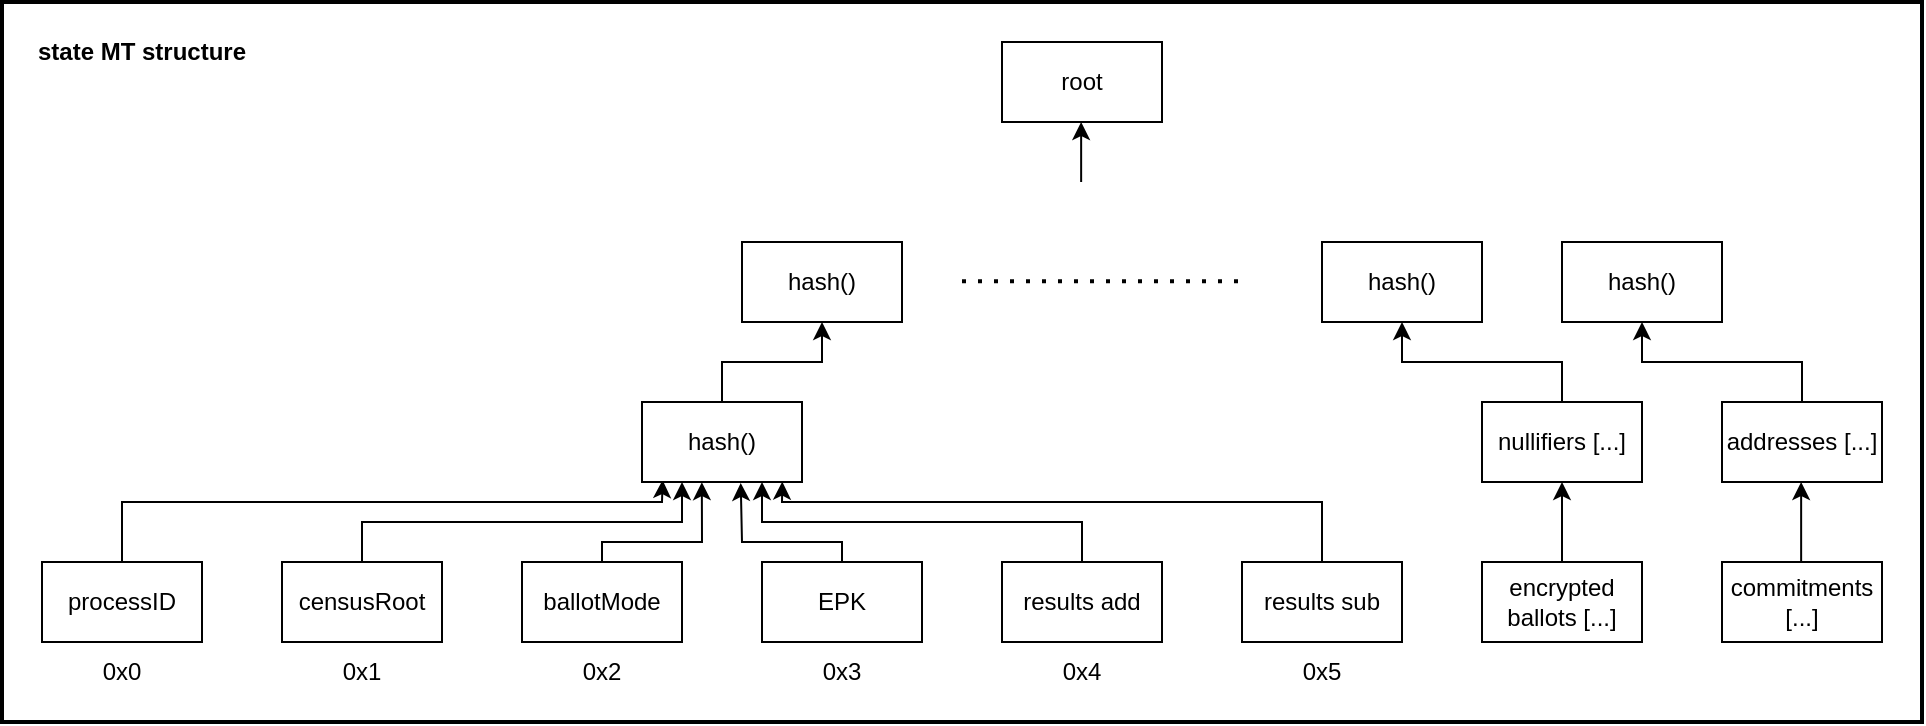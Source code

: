 <mxfile version="26.3.0">
  <diagram name="Page-1" id="oUAoi1-TfJVtmyUlhwCi">
    <mxGraphModel dx="1383" dy="1869" grid="1" gridSize="10" guides="1" tooltips="1" connect="1" arrows="1" fold="1" page="1" pageScale="1" pageWidth="850" pageHeight="1100" math="0" shadow="0">
      <root>
        <mxCell id="0" />
        <mxCell id="1" parent="0" />
        <mxCell id="ZugXrchefKqxSvf9OSXH-40" value="" style="rounded=0;whiteSpace=wrap;html=1;strokeWidth=2;" vertex="1" parent="1">
          <mxGeometry x="20" width="960" height="360" as="geometry" />
        </mxCell>
        <mxCell id="ZugXrchefKqxSvf9OSXH-1" value="root" style="rounded=0;whiteSpace=wrap;html=1;" vertex="1" parent="1">
          <mxGeometry x="520" y="20" width="80" height="40" as="geometry" />
        </mxCell>
        <mxCell id="ZugXrchefKqxSvf9OSXH-2" value="processID" style="rounded=0;whiteSpace=wrap;html=1;" vertex="1" parent="1">
          <mxGeometry x="40" y="280" width="80" height="40" as="geometry" />
        </mxCell>
        <mxCell id="ZugXrchefKqxSvf9OSXH-3" value="censusRoot" style="rounded=0;whiteSpace=wrap;html=1;" vertex="1" parent="1">
          <mxGeometry x="160" y="280" width="80" height="40" as="geometry" />
        </mxCell>
        <mxCell id="ZugXrchefKqxSvf9OSXH-4" value="ballotMode" style="rounded=0;whiteSpace=wrap;html=1;" vertex="1" parent="1">
          <mxGeometry x="280" y="280" width="80" height="40" as="geometry" />
        </mxCell>
        <mxCell id="ZugXrchefKqxSvf9OSXH-5" value="EPK" style="rounded=0;whiteSpace=wrap;html=1;" vertex="1" parent="1">
          <mxGeometry x="400" y="280" width="80" height="40" as="geometry" />
        </mxCell>
        <mxCell id="ZugXrchefKqxSvf9OSXH-7" value="results add" style="rounded=0;whiteSpace=wrap;html=1;" vertex="1" parent="1">
          <mxGeometry x="520" y="280" width="80" height="40" as="geometry" />
        </mxCell>
        <mxCell id="ZugXrchefKqxSvf9OSXH-8" value="results sub" style="rounded=0;whiteSpace=wrap;html=1;" vertex="1" parent="1">
          <mxGeometry x="640" y="280" width="80" height="40" as="geometry" />
        </mxCell>
        <mxCell id="ZugXrchefKqxSvf9OSXH-9" value="encrypted ballots [...]" style="rounded=0;whiteSpace=wrap;html=1;" vertex="1" parent="1">
          <mxGeometry x="760" y="280" width="80" height="40" as="geometry" />
        </mxCell>
        <mxCell id="ZugXrchefKqxSvf9OSXH-10" value="commitments [...]" style="rounded=0;whiteSpace=wrap;html=1;" vertex="1" parent="1">
          <mxGeometry x="880" y="280" width="80" height="40" as="geometry" />
        </mxCell>
        <mxCell id="ZugXrchefKqxSvf9OSXH-11" value="nullifiers [...]" style="rounded=0;whiteSpace=wrap;html=1;" vertex="1" parent="1">
          <mxGeometry x="760" y="200" width="80" height="40" as="geometry" />
        </mxCell>
        <mxCell id="ZugXrchefKqxSvf9OSXH-12" value="addresses [...]" style="rounded=0;whiteSpace=wrap;html=1;" vertex="1" parent="1">
          <mxGeometry x="880" y="200" width="80" height="40" as="geometry" />
        </mxCell>
        <mxCell id="ZugXrchefKqxSvf9OSXH-14" value="" style="endArrow=classic;html=1;rounded=0;entryX=0.129;entryY=0.976;entryDx=0;entryDy=0;entryPerimeter=0;exitX=0.5;exitY=0;exitDx=0;exitDy=0;" edge="1" parent="1" source="ZugXrchefKqxSvf9OSXH-2" target="ZugXrchefKqxSvf9OSXH-15">
          <mxGeometry width="50" height="50" relative="1" as="geometry">
            <mxPoint x="70" y="280" as="sourcePoint" />
            <mxPoint x="330" y="240" as="targetPoint" />
            <Array as="points">
              <mxPoint x="80" y="250" />
              <mxPoint x="210" y="250" />
              <mxPoint x="350" y="250" />
            </Array>
          </mxGeometry>
        </mxCell>
        <mxCell id="ZugXrchefKqxSvf9OSXH-15" value="hash()" style="rounded=0;whiteSpace=wrap;html=1;" vertex="1" parent="1">
          <mxGeometry x="340" y="200" width="80" height="40" as="geometry" />
        </mxCell>
        <mxCell id="ZugXrchefKqxSvf9OSXH-16" value="" style="endArrow=classic;html=1;rounded=0;entryX=0.25;entryY=1;entryDx=0;entryDy=0;" edge="1" parent="1" target="ZugXrchefKqxSvf9OSXH-15">
          <mxGeometry width="50" height="50" relative="1" as="geometry">
            <mxPoint x="200" y="280" as="sourcePoint" />
            <mxPoint x="460" y="240" as="targetPoint" />
            <Array as="points">
              <mxPoint x="200" y="260" />
              <mxPoint x="340" y="260" />
              <mxPoint x="360" y="260" />
            </Array>
          </mxGeometry>
        </mxCell>
        <mxCell id="ZugXrchefKqxSvf9OSXH-17" value="" style="endArrow=classic;html=1;rounded=0;entryX=0.374;entryY=1.002;entryDx=0;entryDy=0;entryPerimeter=0;" edge="1" parent="1" target="ZugXrchefKqxSvf9OSXH-15">
          <mxGeometry width="50" height="50" relative="1" as="geometry">
            <mxPoint x="320" y="280" as="sourcePoint" />
            <mxPoint x="480" y="240" as="targetPoint" />
            <Array as="points">
              <mxPoint x="320" y="270" />
              <mxPoint x="370" y="270" />
            </Array>
          </mxGeometry>
        </mxCell>
        <mxCell id="ZugXrchefKqxSvf9OSXH-18" value="" style="endArrow=classic;html=1;rounded=0;entryX=0.617;entryY=1.012;entryDx=0;entryDy=0;entryPerimeter=0;exitX=0.5;exitY=0;exitDx=0;exitDy=0;" edge="1" parent="1" source="ZugXrchefKqxSvf9OSXH-5" target="ZugXrchefKqxSvf9OSXH-15">
          <mxGeometry width="50" height="50" relative="1" as="geometry">
            <mxPoint x="330" y="280" as="sourcePoint" />
            <mxPoint x="380" y="240" as="targetPoint" />
            <Array as="points">
              <mxPoint x="440" y="270" />
              <mxPoint x="390" y="270" />
            </Array>
          </mxGeometry>
        </mxCell>
        <mxCell id="ZugXrchefKqxSvf9OSXH-19" value="" style="endArrow=classic;html=1;rounded=0;entryX=0.75;entryY=1;entryDx=0;entryDy=0;exitX=0.5;exitY=0;exitDx=0;exitDy=0;" edge="1" parent="1" source="ZugXrchefKqxSvf9OSXH-7" target="ZugXrchefKqxSvf9OSXH-15">
          <mxGeometry width="50" height="50" relative="1" as="geometry">
            <mxPoint x="230" y="280" as="sourcePoint" />
            <mxPoint x="390" y="240" as="targetPoint" />
            <Array as="points">
              <mxPoint x="560" y="260" />
              <mxPoint x="400" y="260" />
            </Array>
          </mxGeometry>
        </mxCell>
        <mxCell id="ZugXrchefKqxSvf9OSXH-20" value="" style="endArrow=classic;html=1;rounded=0;entryX=0.877;entryY=0.995;entryDx=0;entryDy=0;entryPerimeter=0;exitX=0.5;exitY=0;exitDx=0;exitDy=0;" edge="1" parent="1" source="ZugXrchefKqxSvf9OSXH-8" target="ZugXrchefKqxSvf9OSXH-15">
          <mxGeometry width="50" height="50" relative="1" as="geometry">
            <mxPoint x="640" y="260" as="sourcePoint" />
            <mxPoint x="400" y="240" as="targetPoint" />
            <Array as="points">
              <mxPoint x="680" y="250" />
              <mxPoint x="410" y="250" />
            </Array>
          </mxGeometry>
        </mxCell>
        <mxCell id="ZugXrchefKqxSvf9OSXH-22" value="" style="endArrow=classic;html=1;rounded=0;entryX=0.5;entryY=1;entryDx=0;entryDy=0;" edge="1" parent="1" target="ZugXrchefKqxSvf9OSXH-11">
          <mxGeometry width="50" height="50" relative="1" as="geometry">
            <mxPoint x="800" y="280" as="sourcePoint" />
            <mxPoint x="850" y="230" as="targetPoint" />
          </mxGeometry>
        </mxCell>
        <mxCell id="ZugXrchefKqxSvf9OSXH-23" value="" style="endArrow=classic;html=1;rounded=0;entryX=0.5;entryY=1;entryDx=0;entryDy=0;" edge="1" parent="1">
          <mxGeometry width="50" height="50" relative="1" as="geometry">
            <mxPoint x="919.57" y="280" as="sourcePoint" />
            <mxPoint x="919.57" y="240" as="targetPoint" />
          </mxGeometry>
        </mxCell>
        <mxCell id="ZugXrchefKqxSvf9OSXH-25" value="" style="endArrow=classic;html=1;rounded=0;" edge="1" parent="1">
          <mxGeometry width="50" height="50" relative="1" as="geometry">
            <mxPoint x="380" y="200" as="sourcePoint" />
            <mxPoint x="430" y="160" as="targetPoint" />
            <Array as="points">
              <mxPoint x="380" y="180" />
              <mxPoint x="430" y="180" />
            </Array>
          </mxGeometry>
        </mxCell>
        <mxCell id="ZugXrchefKqxSvf9OSXH-26" value="" style="endArrow=classic;html=1;rounded=0;" edge="1" parent="1">
          <mxGeometry width="50" height="50" relative="1" as="geometry">
            <mxPoint x="800" y="200" as="sourcePoint" />
            <mxPoint x="720" y="160" as="targetPoint" />
            <Array as="points">
              <mxPoint x="800" y="180" />
              <mxPoint x="720" y="180" />
            </Array>
          </mxGeometry>
        </mxCell>
        <mxCell id="ZugXrchefKqxSvf9OSXH-27" value="" style="endArrow=classic;html=1;rounded=0;" edge="1" parent="1">
          <mxGeometry width="50" height="50" relative="1" as="geometry">
            <mxPoint x="920" y="200" as="sourcePoint" />
            <mxPoint x="840" y="160" as="targetPoint" />
            <Array as="points">
              <mxPoint x="920" y="180" />
              <mxPoint x="840" y="180" />
            </Array>
          </mxGeometry>
        </mxCell>
        <mxCell id="ZugXrchefKqxSvf9OSXH-28" value="hash()" style="rounded=0;whiteSpace=wrap;html=1;" vertex="1" parent="1">
          <mxGeometry x="390" y="120" width="80" height="40" as="geometry" />
        </mxCell>
        <mxCell id="ZugXrchefKqxSvf9OSXH-29" value="hash()" style="rounded=0;whiteSpace=wrap;html=1;" vertex="1" parent="1">
          <mxGeometry x="680" y="120" width="80" height="40" as="geometry" />
        </mxCell>
        <mxCell id="ZugXrchefKqxSvf9OSXH-30" value="hash()" style="rounded=0;whiteSpace=wrap;html=1;" vertex="1" parent="1">
          <mxGeometry x="800" y="120" width="80" height="40" as="geometry" />
        </mxCell>
        <mxCell id="ZugXrchefKqxSvf9OSXH-31" value="" style="endArrow=none;dashed=1;html=1;dashPattern=1 3;strokeWidth=2;rounded=0;" edge="1" parent="1">
          <mxGeometry width="50" height="50" relative="1" as="geometry">
            <mxPoint x="500" y="139.57" as="sourcePoint" />
            <mxPoint x="640" y="139.57" as="targetPoint" />
          </mxGeometry>
        </mxCell>
        <mxCell id="ZugXrchefKqxSvf9OSXH-33" value="" style="endArrow=classic;html=1;rounded=0;" edge="1" parent="1">
          <mxGeometry width="50" height="50" relative="1" as="geometry">
            <mxPoint x="559.57" y="90" as="sourcePoint" />
            <mxPoint x="559.57" y="60" as="targetPoint" />
          </mxGeometry>
        </mxCell>
        <mxCell id="ZugXrchefKqxSvf9OSXH-34" value="0x0" style="text;html=1;align=center;verticalAlign=middle;whiteSpace=wrap;rounded=0;" vertex="1" parent="1">
          <mxGeometry x="50" y="320" width="60" height="30" as="geometry" />
        </mxCell>
        <mxCell id="ZugXrchefKqxSvf9OSXH-35" value="0x1" style="text;html=1;align=center;verticalAlign=middle;whiteSpace=wrap;rounded=0;" vertex="1" parent="1">
          <mxGeometry x="170" y="320" width="60" height="30" as="geometry" />
        </mxCell>
        <mxCell id="ZugXrchefKqxSvf9OSXH-36" value="0x2" style="text;html=1;align=center;verticalAlign=middle;whiteSpace=wrap;rounded=0;" vertex="1" parent="1">
          <mxGeometry x="290" y="320" width="60" height="30" as="geometry" />
        </mxCell>
        <mxCell id="ZugXrchefKqxSvf9OSXH-37" value="0x3" style="text;html=1;align=center;verticalAlign=middle;whiteSpace=wrap;rounded=0;" vertex="1" parent="1">
          <mxGeometry x="410" y="320" width="60" height="30" as="geometry" />
        </mxCell>
        <mxCell id="ZugXrchefKqxSvf9OSXH-38" value="0x4" style="text;html=1;align=center;verticalAlign=middle;whiteSpace=wrap;rounded=0;" vertex="1" parent="1">
          <mxGeometry x="530" y="320" width="60" height="30" as="geometry" />
        </mxCell>
        <mxCell id="ZugXrchefKqxSvf9OSXH-39" value="0x5" style="text;html=1;align=center;verticalAlign=middle;whiteSpace=wrap;rounded=0;" vertex="1" parent="1">
          <mxGeometry x="650" y="320" width="60" height="30" as="geometry" />
        </mxCell>
        <mxCell id="ZugXrchefKqxSvf9OSXH-41" value="state MT structure" style="text;html=1;align=center;verticalAlign=middle;whiteSpace=wrap;rounded=0;fontStyle=1" vertex="1" parent="1">
          <mxGeometry x="30" y="10" width="120" height="30" as="geometry" />
        </mxCell>
      </root>
    </mxGraphModel>
  </diagram>
</mxfile>
